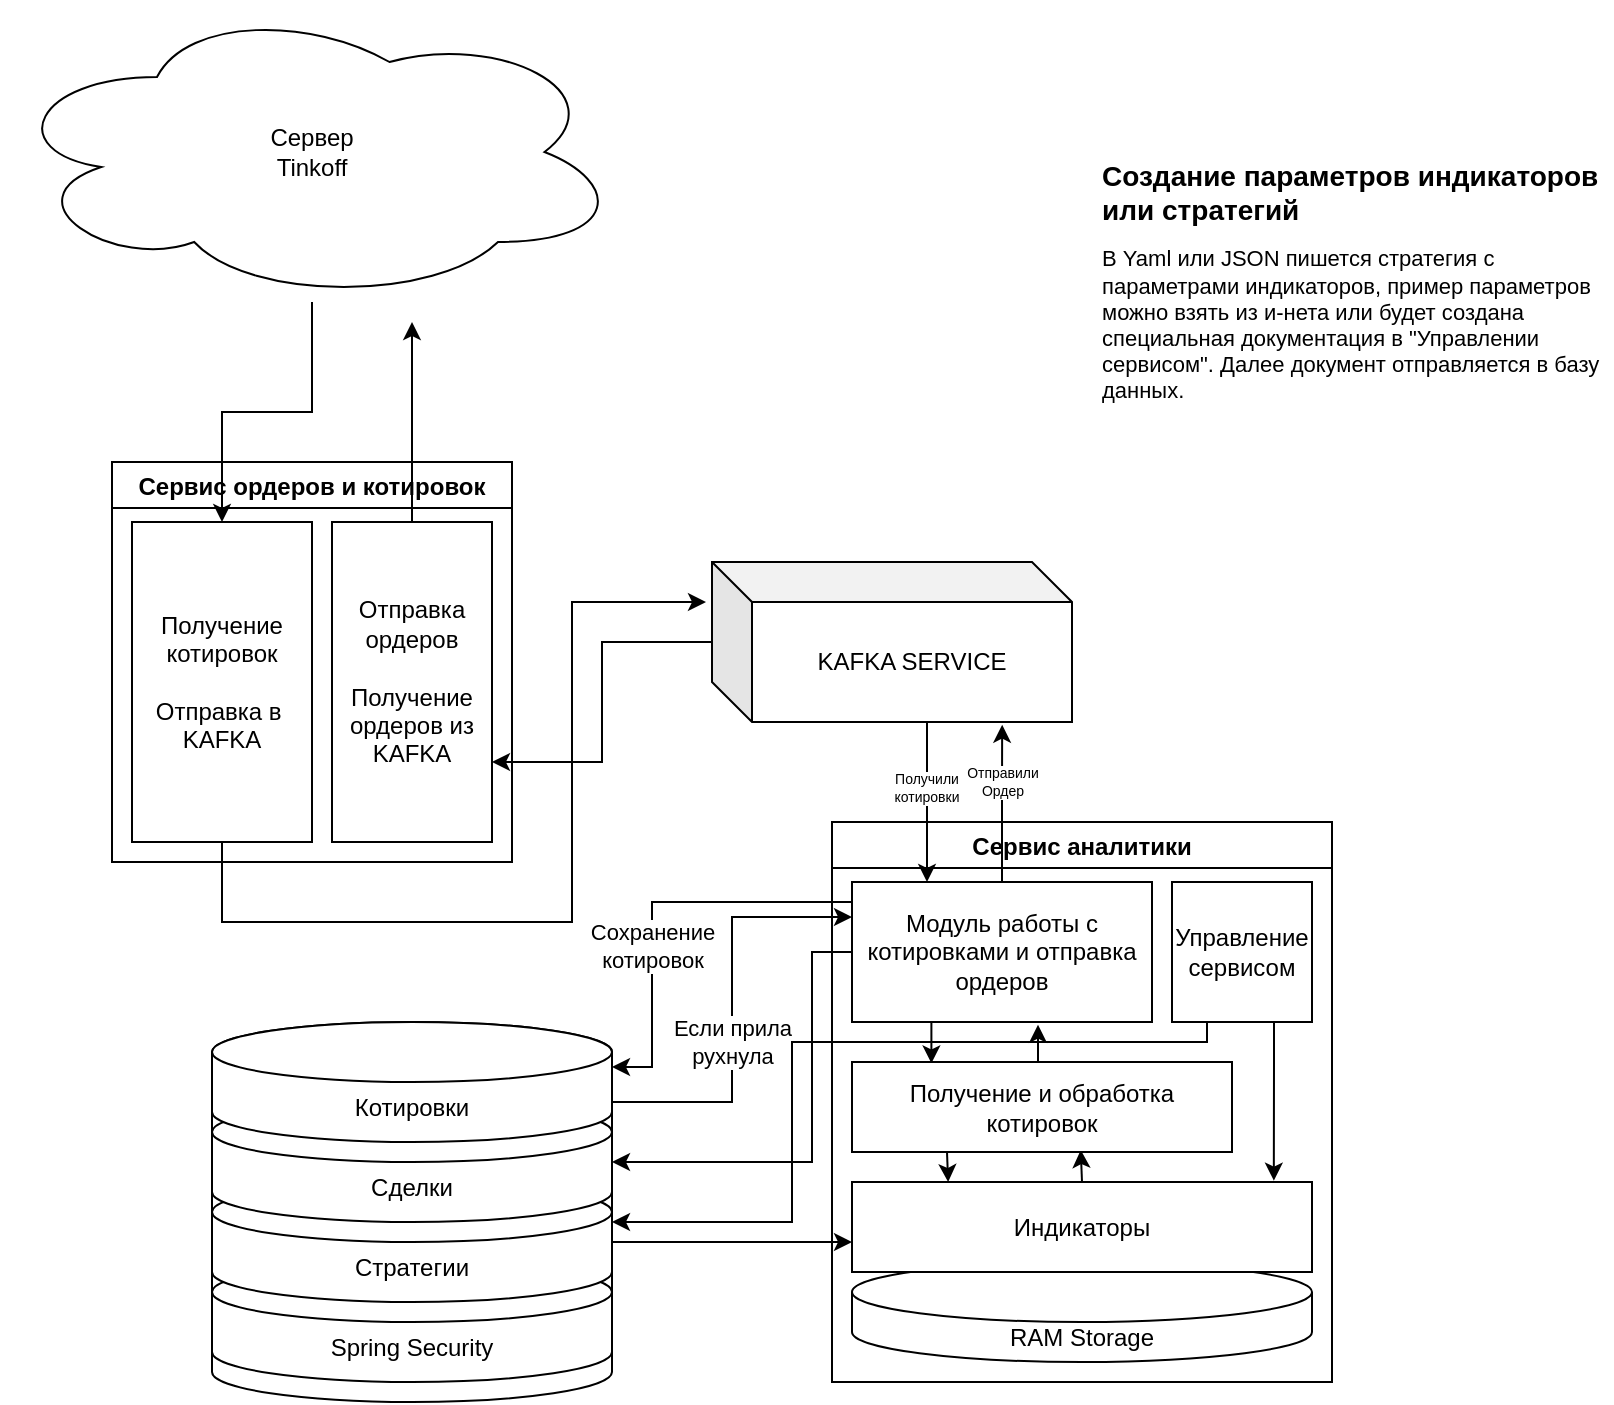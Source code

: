 <mxfile version="17.5.0" type="github">
  <diagram id="MKALn9oxYHhd3itmgT6E" name="Страница 1">
    <mxGraphModel dx="2249" dy="794" grid="1" gridSize="10" guides="1" tooltips="1" connect="1" arrows="1" fold="1" page="1" pageScale="1" pageWidth="827" pageHeight="1169" math="0" shadow="0">
      <root>
        <mxCell id="0" />
        <mxCell id="1" parent="0" />
        <mxCell id="bjQZ_ByGUtDVCCIVddDF-1" value="Сервер&lt;br&gt;Tinkoff" style="ellipse;shape=cloud;whiteSpace=wrap;html=1;" parent="1" vertex="1">
          <mxGeometry x="-15" y="10" width="310" height="150" as="geometry" />
        </mxCell>
        <mxCell id="bjQZ_ByGUtDVCCIVddDF-2" value="Сервис ордеров и котировок" style="swimlane;" parent="1" vertex="1">
          <mxGeometry x="40" y="240" width="200" height="200" as="geometry" />
        </mxCell>
        <mxCell id="bjQZ_ByGUtDVCCIVddDF-4" value="Получение котировок&lt;br&gt;&lt;br&gt;Отправка в&amp;nbsp; KAFKA" style="rounded=0;whiteSpace=wrap;html=1;" parent="bjQZ_ByGUtDVCCIVddDF-2" vertex="1">
          <mxGeometry x="10" y="30" width="90" height="160" as="geometry" />
        </mxCell>
        <mxCell id="bjQZ_ByGUtDVCCIVddDF-5" value="Отправка ордеров&lt;br&gt;&lt;br&gt;Получение ордеров из KAFKA" style="rounded=0;whiteSpace=wrap;html=1;" parent="bjQZ_ByGUtDVCCIVddDF-2" vertex="1">
          <mxGeometry x="110" y="30" width="80" height="160" as="geometry" />
        </mxCell>
        <mxCell id="bjQZ_ByGUtDVCCIVddDF-3" style="edgeStyle=orthogonalEdgeStyle;rounded=0;orthogonalLoop=1;jettySize=auto;html=1;entryX=0.5;entryY=0;entryDx=0;entryDy=0;" parent="1" source="bjQZ_ByGUtDVCCIVddDF-1" target="bjQZ_ByGUtDVCCIVddDF-4" edge="1">
          <mxGeometry relative="1" as="geometry">
            <mxPoint x="110" y="230" as="targetPoint" />
          </mxGeometry>
        </mxCell>
        <mxCell id="bjQZ_ByGUtDVCCIVddDF-9" style="edgeStyle=orthogonalEdgeStyle;rounded=0;orthogonalLoop=1;jettySize=auto;html=1;" parent="1" source="bjQZ_ByGUtDVCCIVddDF-5" edge="1">
          <mxGeometry relative="1" as="geometry">
            <mxPoint x="190" y="170" as="targetPoint" />
          </mxGeometry>
        </mxCell>
        <mxCell id="bjQZ_ByGUtDVCCIVddDF-14" style="edgeStyle=orthogonalEdgeStyle;rounded=0;orthogonalLoop=1;jettySize=auto;html=1;entryX=1;entryY=0.75;entryDx=0;entryDy=0;" parent="1" source="bjQZ_ByGUtDVCCIVddDF-12" target="bjQZ_ByGUtDVCCIVddDF-5" edge="1">
          <mxGeometry relative="1" as="geometry">
            <mxPoint x="235" y="390" as="targetPoint" />
          </mxGeometry>
        </mxCell>
        <mxCell id="bjQZ_ByGUtDVCCIVddDF-12" value="KAFKA SERVICE" style="shape=cube;whiteSpace=wrap;html=1;boundedLbl=1;backgroundOutline=1;darkOpacity=0.05;darkOpacity2=0.1;" parent="1" vertex="1">
          <mxGeometry x="340" y="290" width="180" height="80" as="geometry" />
        </mxCell>
        <mxCell id="bjQZ_ByGUtDVCCIVddDF-13" style="edgeStyle=orthogonalEdgeStyle;rounded=0;orthogonalLoop=1;jettySize=auto;html=1;" parent="1" edge="1">
          <mxGeometry relative="1" as="geometry">
            <mxPoint x="337" y="310" as="targetPoint" />
            <Array as="points">
              <mxPoint x="95" y="470" />
              <mxPoint x="270" y="470" />
              <mxPoint x="270" y="310" />
              <mxPoint x="337" y="310" />
            </Array>
            <mxPoint x="95" y="430" as="sourcePoint" />
          </mxGeometry>
        </mxCell>
        <mxCell id="bjQZ_ByGUtDVCCIVddDF-17" value="" style="shape=cylinder3;whiteSpace=wrap;html=1;boundedLbl=1;backgroundOutline=1;size=15;" parent="1" vertex="1">
          <mxGeometry x="90" y="520" width="200" height="190" as="geometry" />
        </mxCell>
        <mxCell id="bjQZ_ByGUtDVCCIVddDF-22" value="Spring Security" style="shape=cylinder3;whiteSpace=wrap;html=1;boundedLbl=1;backgroundOutline=1;size=15;" parent="1" vertex="1">
          <mxGeometry x="90" y="640" width="200" height="60" as="geometry" />
        </mxCell>
        <mxCell id="bjQZ_ByGUtDVCCIVddDF-35" style="edgeStyle=orthogonalEdgeStyle;rounded=0;orthogonalLoop=1;jettySize=auto;html=1;entryX=0;entryY=0.25;entryDx=0;entryDy=0;" parent="1" source="bjQZ_ByGUtDVCCIVddDF-18" target="bjQZ_ByGUtDVCCIVddDF-33" edge="1">
          <mxGeometry relative="1" as="geometry">
            <Array as="points">
              <mxPoint x="350" y="560" />
              <mxPoint x="350" y="468" />
            </Array>
          </mxGeometry>
        </mxCell>
        <mxCell id="bjQZ_ByGUtDVCCIVddDF-36" value="Если прила&lt;br&gt;рухнула" style="edgeLabel;html=1;align=center;verticalAlign=middle;resizable=0;points=[];" parent="bjQZ_ByGUtDVCCIVddDF-35" vertex="1" connectable="0">
          <mxGeometry x="-0.153" relative="1" as="geometry">
            <mxPoint as="offset" />
          </mxGeometry>
        </mxCell>
        <mxCell id="bjQZ_ByGUtDVCCIVddDF-24" value="Сервис аналитики" style="swimlane;" parent="1" vertex="1">
          <mxGeometry x="400" y="420" width="250" height="280" as="geometry" />
        </mxCell>
        <mxCell id="bjQZ_ByGUtDVCCIVddDF-44" value="RAM Storage" style="shape=cylinder3;whiteSpace=wrap;html=1;boundedLbl=1;backgroundOutline=1;size=15;" parent="bjQZ_ByGUtDVCCIVddDF-24" vertex="1">
          <mxGeometry x="10" y="220" width="230" height="50" as="geometry" />
        </mxCell>
        <mxCell id="bjQZ_ByGUtDVCCIVddDF-43" style="edgeStyle=orthogonalEdgeStyle;rounded=0;orthogonalLoop=1;jettySize=auto;html=1;entryX=0.917;entryY=-0.015;entryDx=0;entryDy=0;entryPerimeter=0;" parent="bjQZ_ByGUtDVCCIVddDF-24" source="bjQZ_ByGUtDVCCIVddDF-31" target="bjQZ_ByGUtDVCCIVddDF-42" edge="1">
          <mxGeometry relative="1" as="geometry">
            <Array as="points">
              <mxPoint x="221" y="120" />
              <mxPoint x="221" y="120" />
            </Array>
          </mxGeometry>
        </mxCell>
        <mxCell id="bjQZ_ByGUtDVCCIVddDF-31" value="Управление сервисом" style="rounded=0;whiteSpace=wrap;html=1;" parent="bjQZ_ByGUtDVCCIVddDF-24" vertex="1">
          <mxGeometry x="170" y="30" width="70" height="70" as="geometry" />
        </mxCell>
        <mxCell id="bjQZ_ByGUtDVCCIVddDF-39" style="edgeStyle=orthogonalEdgeStyle;rounded=0;orthogonalLoop=1;jettySize=auto;html=1;exitX=0.25;exitY=1;exitDx=0;exitDy=0;entryX=0.209;entryY=0.015;entryDx=0;entryDy=0;entryPerimeter=0;" parent="bjQZ_ByGUtDVCCIVddDF-24" source="bjQZ_ByGUtDVCCIVddDF-33" target="bjQZ_ByGUtDVCCIVddDF-32" edge="1">
          <mxGeometry relative="1" as="geometry" />
        </mxCell>
        <mxCell id="bjQZ_ByGUtDVCCIVddDF-33" value="Модуль работы с котировками и отправка ордеров" style="rounded=0;whiteSpace=wrap;html=1;" parent="bjQZ_ByGUtDVCCIVddDF-24" vertex="1">
          <mxGeometry x="10" y="30" width="150" height="70" as="geometry" />
        </mxCell>
        <mxCell id="bjQZ_ByGUtDVCCIVddDF-47" style="edgeStyle=orthogonalEdgeStyle;rounded=0;orthogonalLoop=1;jettySize=auto;html=1;exitX=0.5;exitY=0;exitDx=0;exitDy=0;entryX=0.602;entryY=0.978;entryDx=0;entryDy=0;entryPerimeter=0;" parent="bjQZ_ByGUtDVCCIVddDF-24" source="bjQZ_ByGUtDVCCIVddDF-42" target="bjQZ_ByGUtDVCCIVddDF-32" edge="1">
          <mxGeometry relative="1" as="geometry" />
        </mxCell>
        <mxCell id="bjQZ_ByGUtDVCCIVddDF-42" value="Индикаторы" style="rounded=0;whiteSpace=wrap;html=1;" parent="bjQZ_ByGUtDVCCIVddDF-24" vertex="1">
          <mxGeometry x="10" y="180" width="230" height="45" as="geometry" />
        </mxCell>
        <mxCell id="bjQZ_ByGUtDVCCIVddDF-46" style="edgeStyle=orthogonalEdgeStyle;rounded=0;orthogonalLoop=1;jettySize=auto;html=1;exitX=0.25;exitY=1;exitDx=0;exitDy=0;entryX=0.209;entryY=0;entryDx=0;entryDy=0;entryPerimeter=0;" parent="bjQZ_ByGUtDVCCIVddDF-24" source="bjQZ_ByGUtDVCCIVddDF-32" target="bjQZ_ByGUtDVCCIVddDF-42" edge="1">
          <mxGeometry relative="1" as="geometry" />
        </mxCell>
        <mxCell id="bjQZ_ByGUtDVCCIVddDF-48" style="edgeStyle=orthogonalEdgeStyle;rounded=0;orthogonalLoop=1;jettySize=auto;html=1;exitX=0.5;exitY=0;exitDx=0;exitDy=0;entryX=0.62;entryY=1.019;entryDx=0;entryDy=0;entryPerimeter=0;" parent="bjQZ_ByGUtDVCCIVddDF-24" source="bjQZ_ByGUtDVCCIVddDF-32" target="bjQZ_ByGUtDVCCIVddDF-33" edge="1">
          <mxGeometry relative="1" as="geometry" />
        </mxCell>
        <mxCell id="bjQZ_ByGUtDVCCIVddDF-32" value="Получение и обработка котировок" style="rounded=0;whiteSpace=wrap;html=1;" parent="bjQZ_ByGUtDVCCIVddDF-24" vertex="1">
          <mxGeometry x="10" y="120" width="190" height="45" as="geometry" />
        </mxCell>
        <mxCell id="bjQZ_ByGUtDVCCIVddDF-34" style="edgeStyle=orthogonalEdgeStyle;rounded=0;orthogonalLoop=1;jettySize=auto;html=1;entryX=1;entryY=0;entryDx=0;entryDy=22.5;entryPerimeter=0;" parent="1" source="bjQZ_ByGUtDVCCIVddDF-33" target="bjQZ_ByGUtDVCCIVddDF-18" edge="1">
          <mxGeometry relative="1" as="geometry">
            <Array as="points">
              <mxPoint x="310" y="460" />
              <mxPoint x="310" y="543" />
            </Array>
          </mxGeometry>
        </mxCell>
        <mxCell id="bjQZ_ByGUtDVCCIVddDF-37" value="Сохранение&lt;br&gt;котировок" style="edgeLabel;html=1;align=center;verticalAlign=middle;resizable=0;points=[];" parent="bjQZ_ByGUtDVCCIVddDF-34" vertex="1" connectable="0">
          <mxGeometry x="0.198" relative="1" as="geometry">
            <mxPoint as="offset" />
          </mxGeometry>
        </mxCell>
        <mxCell id="bjQZ_ByGUtDVCCIVddDF-38" style="edgeStyle=orthogonalEdgeStyle;rounded=0;orthogonalLoop=1;jettySize=auto;html=1;entryX=1;entryY=0.5;entryDx=0;entryDy=0;entryPerimeter=0;" parent="1" source="bjQZ_ByGUtDVCCIVddDF-33" target="bjQZ_ByGUtDVCCIVddDF-19" edge="1">
          <mxGeometry relative="1" as="geometry">
            <Array as="points">
              <mxPoint x="390" y="485" />
              <mxPoint x="390" y="590" />
            </Array>
          </mxGeometry>
        </mxCell>
        <mxCell id="bjQZ_ByGUtDVCCIVddDF-49" style="edgeStyle=orthogonalEdgeStyle;rounded=0;orthogonalLoop=1;jettySize=auto;html=1;entryX=0.25;entryY=0;entryDx=0;entryDy=0;" parent="1" source="bjQZ_ByGUtDVCCIVddDF-12" target="bjQZ_ByGUtDVCCIVddDF-33" edge="1">
          <mxGeometry relative="1" as="geometry">
            <Array as="points">
              <mxPoint x="448" y="410" />
            </Array>
          </mxGeometry>
        </mxCell>
        <mxCell id="bjQZ_ByGUtDVCCIVddDF-52" value="Получили&lt;br&gt;котировки" style="edgeLabel;html=1;align=center;verticalAlign=middle;resizable=0;points=[];fontSize=7;" parent="bjQZ_ByGUtDVCCIVddDF-49" vertex="1" connectable="0">
          <mxGeometry x="-0.178" y="-1" relative="1" as="geometry">
            <mxPoint as="offset" />
          </mxGeometry>
        </mxCell>
        <mxCell id="bjQZ_ByGUtDVCCIVddDF-50" style="edgeStyle=orthogonalEdgeStyle;rounded=0;orthogonalLoop=1;jettySize=auto;html=1;exitX=0.5;exitY=0;exitDx=0;exitDy=0;entryX=0.806;entryY=1.017;entryDx=0;entryDy=0;entryPerimeter=0;" parent="1" source="bjQZ_ByGUtDVCCIVddDF-33" target="bjQZ_ByGUtDVCCIVddDF-12" edge="1">
          <mxGeometry relative="1" as="geometry" />
        </mxCell>
        <mxCell id="bjQZ_ByGUtDVCCIVddDF-51" value="Отправили&lt;br style=&quot;font-size: 7px;&quot;&gt;Ордер" style="edgeLabel;html=1;align=center;verticalAlign=middle;resizable=0;points=[];fontSize=7;" parent="bjQZ_ByGUtDVCCIVddDF-50" vertex="1" connectable="0">
          <mxGeometry x="0.65" y="1" relative="1" as="geometry">
            <mxPoint x="1" y="15" as="offset" />
          </mxGeometry>
        </mxCell>
        <mxCell id="bjQZ_ByGUtDVCCIVddDF-53" value="&lt;h1&gt;Создание параметров индикаторов или стратегий&lt;/h1&gt;&lt;p&gt;&lt;font style=&quot;font-size: 11px&quot;&gt;В Yaml или JSON пишется стратегия с параметрами индикаторов, пример параметров можно взять из и-нета или будет создана специальная документация в &quot;Управлении сервисом&quot;. Далее документ отправляется в базу данных.&amp;nbsp;&lt;/font&gt;&lt;/p&gt;" style="text;html=1;strokeColor=none;fillColor=none;spacing=5;spacingTop=-20;whiteSpace=wrap;overflow=hidden;rounded=0;fontSize=7;" parent="1" vertex="1">
          <mxGeometry x="530" y="90" width="260" height="130" as="geometry" />
        </mxCell>
        <mxCell id="bjQZ_ByGUtDVCCIVddDF-56" style="edgeStyle=orthogonalEdgeStyle;rounded=0;orthogonalLoop=1;jettySize=auto;html=1;fontSize=11;" parent="1" source="bjQZ_ByGUtDVCCIVddDF-54" edge="1">
          <mxGeometry relative="1" as="geometry">
            <mxPoint x="410" y="630" as="targetPoint" />
            <Array as="points">
              <mxPoint x="410" y="630" />
            </Array>
          </mxGeometry>
        </mxCell>
        <mxCell id="bjQZ_ByGUtDVCCIVddDF-54" value="Стратегии" style="shape=cylinder3;whiteSpace=wrap;html=1;boundedLbl=1;backgroundOutline=1;size=15;" parent="1" vertex="1">
          <mxGeometry x="90" y="600" width="200" height="60" as="geometry" />
        </mxCell>
        <mxCell id="bjQZ_ByGUtDVCCIVddDF-19" value="Сделки" style="shape=cylinder3;whiteSpace=wrap;html=1;boundedLbl=1;backgroundOutline=1;size=15;" parent="1" vertex="1">
          <mxGeometry x="90" y="560" width="200" height="60" as="geometry" />
        </mxCell>
        <mxCell id="bjQZ_ByGUtDVCCIVddDF-18" value="Котировки" style="shape=cylinder3;whiteSpace=wrap;html=1;boundedLbl=1;backgroundOutline=1;size=15;" parent="1" vertex="1">
          <mxGeometry x="90" y="520" width="200" height="60" as="geometry" />
        </mxCell>
        <mxCell id="bjQZ_ByGUtDVCCIVddDF-55" style="edgeStyle=orthogonalEdgeStyle;rounded=0;orthogonalLoop=1;jettySize=auto;html=1;exitX=0.25;exitY=1;exitDx=0;exitDy=0;fontSize=11;" parent="1" source="bjQZ_ByGUtDVCCIVddDF-31" edge="1">
          <mxGeometry relative="1" as="geometry">
            <mxPoint x="290" y="620" as="targetPoint" />
            <Array as="points">
              <mxPoint x="587" y="530" />
              <mxPoint x="380" y="530" />
              <mxPoint x="380" y="620" />
              <mxPoint x="290" y="620" />
            </Array>
          </mxGeometry>
        </mxCell>
      </root>
    </mxGraphModel>
  </diagram>
</mxfile>

